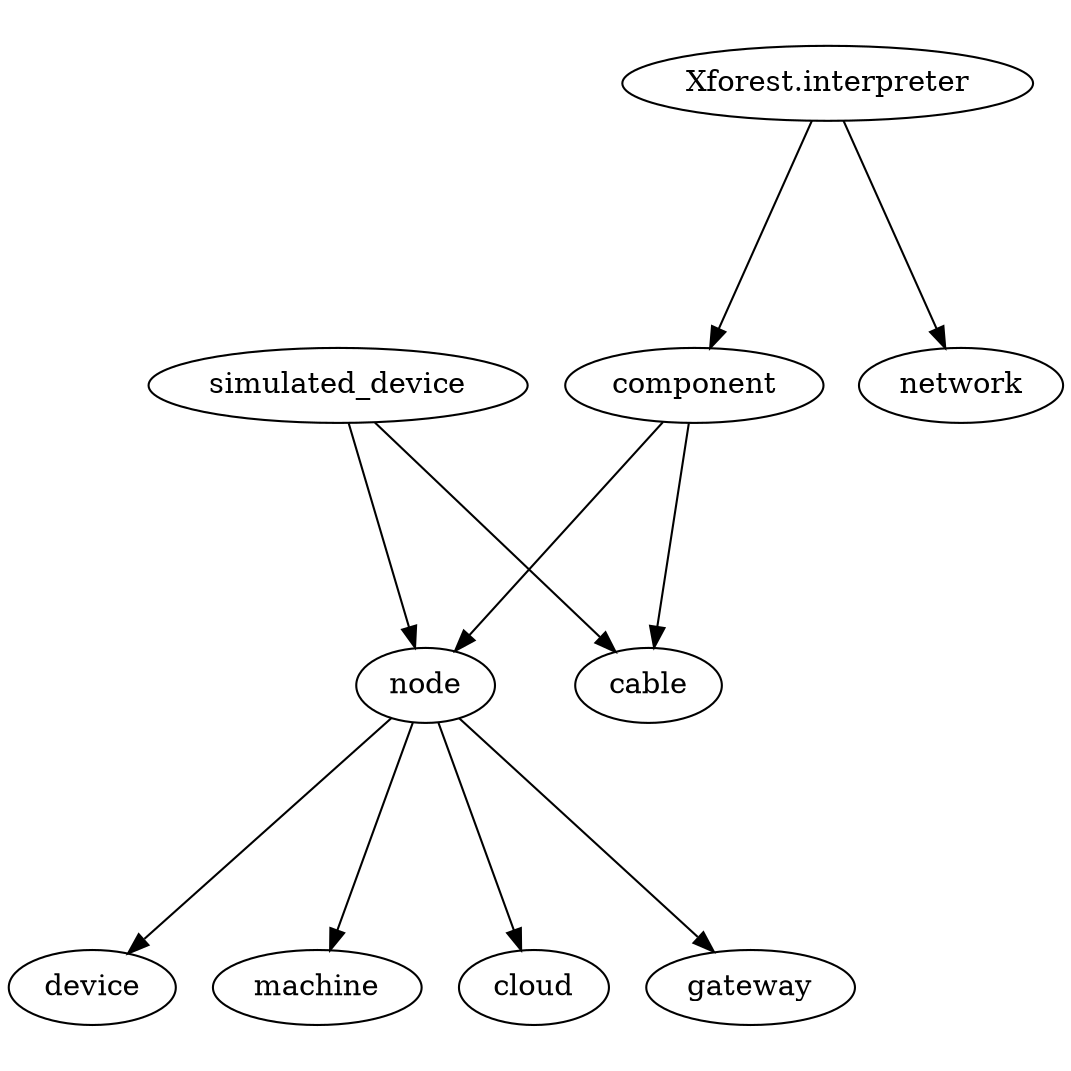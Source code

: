 digraph Netmodel {
               size="30,30"
               ratio=1.0
               simulated_device
               nodo [label="node"]
               simulated_device -> nodo
               simulated_device -> cable
               nodo -> device
               nodo -> machine
               nodo -> cloud
               nodo -> gateway
               component
               component -> nodo
               component -> cable
               fore [label="Xforest.interpreter"]
               fore -> network
               fore -> component
}

